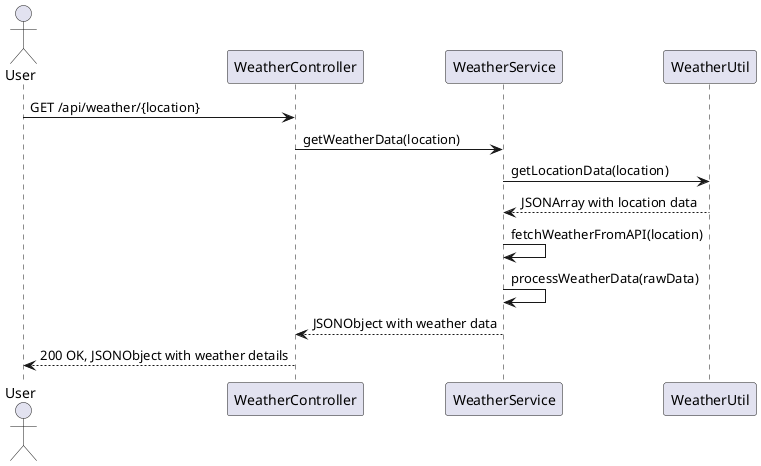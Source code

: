 @startuml
' Sequence Diagram for User
actor User
User -> WeatherController : GET /api/weather/{location}
WeatherController -> WeatherService : getWeatherData(location)
WeatherService -> WeatherUtil : getLocationData(location)
WeatherUtil --> WeatherService : JSONArray with location data
WeatherService -> WeatherService : fetchWeatherFromAPI(location)
WeatherService -> WeatherService : processWeatherData(rawData)
WeatherService --> WeatherController : JSONObject with weather data
WeatherController --> User : 200 OK, JSONObject with weather details
@enduml
